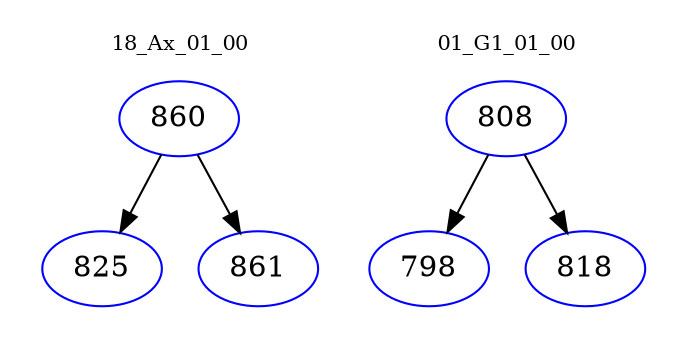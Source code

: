 digraph{
subgraph cluster_0 {
color = white
label = "18_Ax_01_00";
fontsize=10;
T0_860 [label="860", color="blue"]
T0_860 -> T0_825 [color="black"]
T0_825 [label="825", color="blue"]
T0_860 -> T0_861 [color="black"]
T0_861 [label="861", color="blue"]
}
subgraph cluster_1 {
color = white
label = "01_G1_01_00";
fontsize=10;
T1_808 [label="808", color="blue"]
T1_808 -> T1_798 [color="black"]
T1_798 [label="798", color="blue"]
T1_808 -> T1_818 [color="black"]
T1_818 [label="818", color="blue"]
}
}
